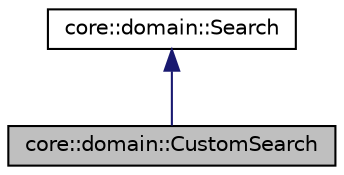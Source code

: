 digraph "core::domain::CustomSearch"
{
 // LATEX_PDF_SIZE
  edge [fontname="Helvetica",fontsize="10",labelfontname="Helvetica",labelfontsize="10"];
  node [fontname="Helvetica",fontsize="10",shape=record];
  Node1 [label="core::domain::CustomSearch",height=0.2,width=0.4,color="black", fillcolor="grey75", style="filled", fontcolor="black",tooltip="The class used to search through the custom set of assignments."];
  Node2 -> Node1 [dir="back",color="midnightblue",fontsize="10",style="solid"];
  Node2 [label="core::domain::Search",height=0.2,width=0.4,color="black", fillcolor="white", style="filled",URL="$classcore_1_1domain_1_1Search.html",tooltip="The class representing the sequential search in assignments space."];
}
